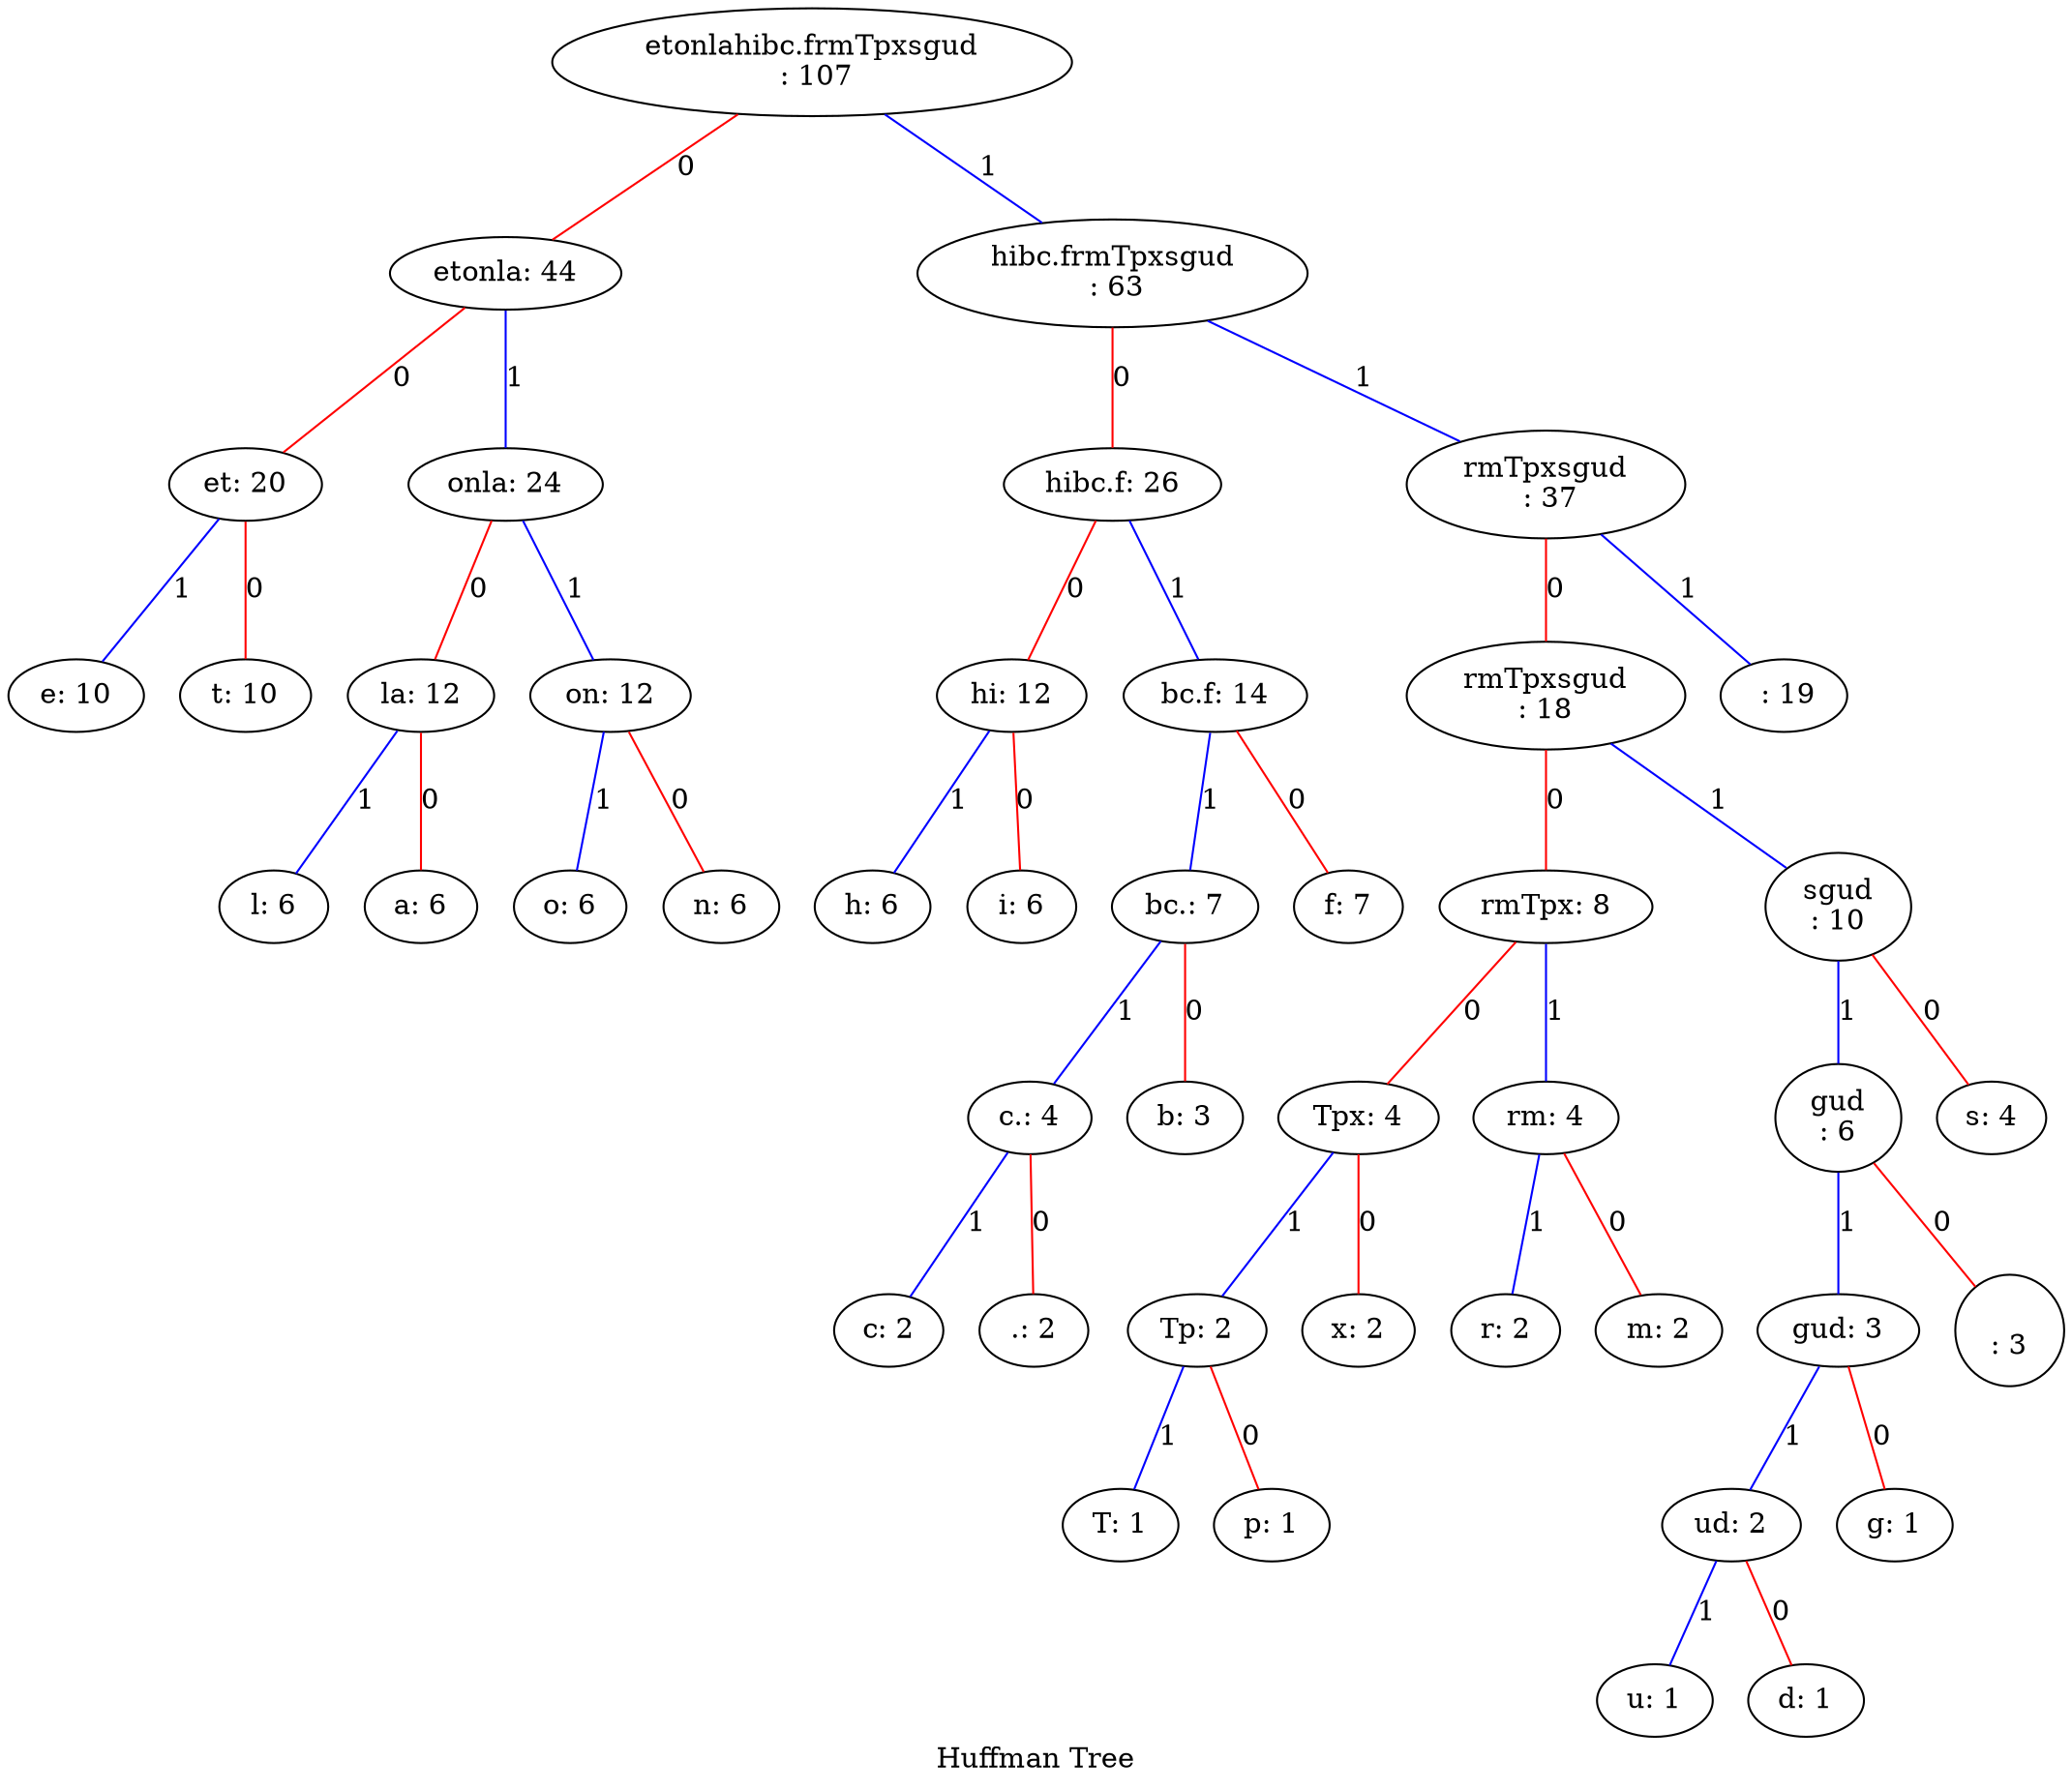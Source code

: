 strict graph "" {
	graph [label="Huffman Tree"];
	"Tp: 2" -- "T: 1"	 [color=blue,
		label=1];
	"Tp: 2" -- "p: 1"	 [color=red,
		label=0];
	"ud: 2" -- "u: 1"	 [color=blue,
		label=1];
	"ud: 2" -- "d: 1"	 [color=red,
		label=0];
	"gud: 3" -- "ud: 2"	 [color=blue,
		label=1];
	"gud: 3" -- "g: 1"	 [color=red,
		label=0];
	"Tpx: 4" -- "Tp: 2"	 [color=blue,
		label=1];
	"Tpx: 4" -- "x: 2"	 [color=red,
		label=0];
	"rm: 4" -- "r: 2"	 [color=blue,
		label=1];
	"rm: 4" -- "m: 2"	 [color=red,
		label=0];
	"c.: 4" -- "c: 2"	 [color=blue,
		label=1];
	"c.: 4" -- ".: 2"	 [color=red,
		label=0];
	"gud
: 6" -- "gud: 3"	 [color=blue,
		label=1];
	"gud
: 6" -- "
: 3"	 [color=red,
		label=0];
	"bc.: 7" -- "c.: 4"	 [color=blue,
		label=1];
	"bc.: 7" -- "b: 3"	 [color=red,
		label=0];
	"rmTpx: 8" -- "Tpx: 4"	 [color=red,
		label=0];
	"rmTpx: 8" -- "rm: 4"	 [color=blue,
		label=1];
	"sgud
: 10" -- "gud
: 6"	 [color=blue,
		label=1];
	"sgud
: 10" -- "s: 4"	 [color=red,
		label=0];
	"hi: 12" -- "h: 6"	 [color=blue,
		label=1];
	"hi: 12" -- "i: 6"	 [color=red,
		label=0];
	"la: 12" -- "l: 6"	 [color=blue,
		label=1];
	"la: 12" -- "a: 6"	 [color=red,
		label=0];
	"on: 12" -- "o: 6"	 [color=blue,
		label=1];
	"on: 12" -- "n: 6"	 [color=red,
		label=0];
	"bc.f: 14" -- "bc.: 7"	 [color=blue,
		label=1];
	"bc.f: 14" -- "f: 7"	 [color=red,
		label=0];
	"rmTpxsgud
: 18" -- "rmTpx: 8"	 [color=red,
		label=0];
	"rmTpxsgud
: 18" -- "sgud
: 10"	 [color=blue,
		label=1];
	"et: 20" -- "e: 10"	 [color=blue,
		label=1];
	"et: 20" -- "t: 10"	 [color=red,
		label=0];
	"onla: 24" -- "la: 12"	 [color=red,
		label=0];
	"onla: 24" -- "on: 12"	 [color=blue,
		label=1];
	"hibc.f: 26" -- "hi: 12"	 [color=red,
		label=0];
	"hibc.f: 26" -- "bc.f: 14"	 [color=blue,
		label=1];
	"rmTpxsgud
 : 37" -- "rmTpxsgud
: 18"	 [color=red,
		label=0];
	"rmTpxsgud
 : 37" -- " : 19"	 [color=blue,
		label=1];
	"etonla: 44" -- "et: 20"	 [color=red,
		label=0];
	"etonla: 44" -- "onla: 24"	 [color=blue,
		label=1];
	"hibc.frmTpxsgud
 : 63" -- "hibc.f: 26"	 [color=red,
		label=0];
	"hibc.frmTpxsgud
 : 63" -- "rmTpxsgud
 : 37"	 [color=blue,
		label=1];
	"etonlahibc.frmTpxsgud
 : 107" -- "etonla: 44"	 [color=red,
		label=0];
	"etonlahibc.frmTpxsgud
 : 107" -- "hibc.frmTpxsgud
 : 63"	 [color=blue,
		label=1];
}
